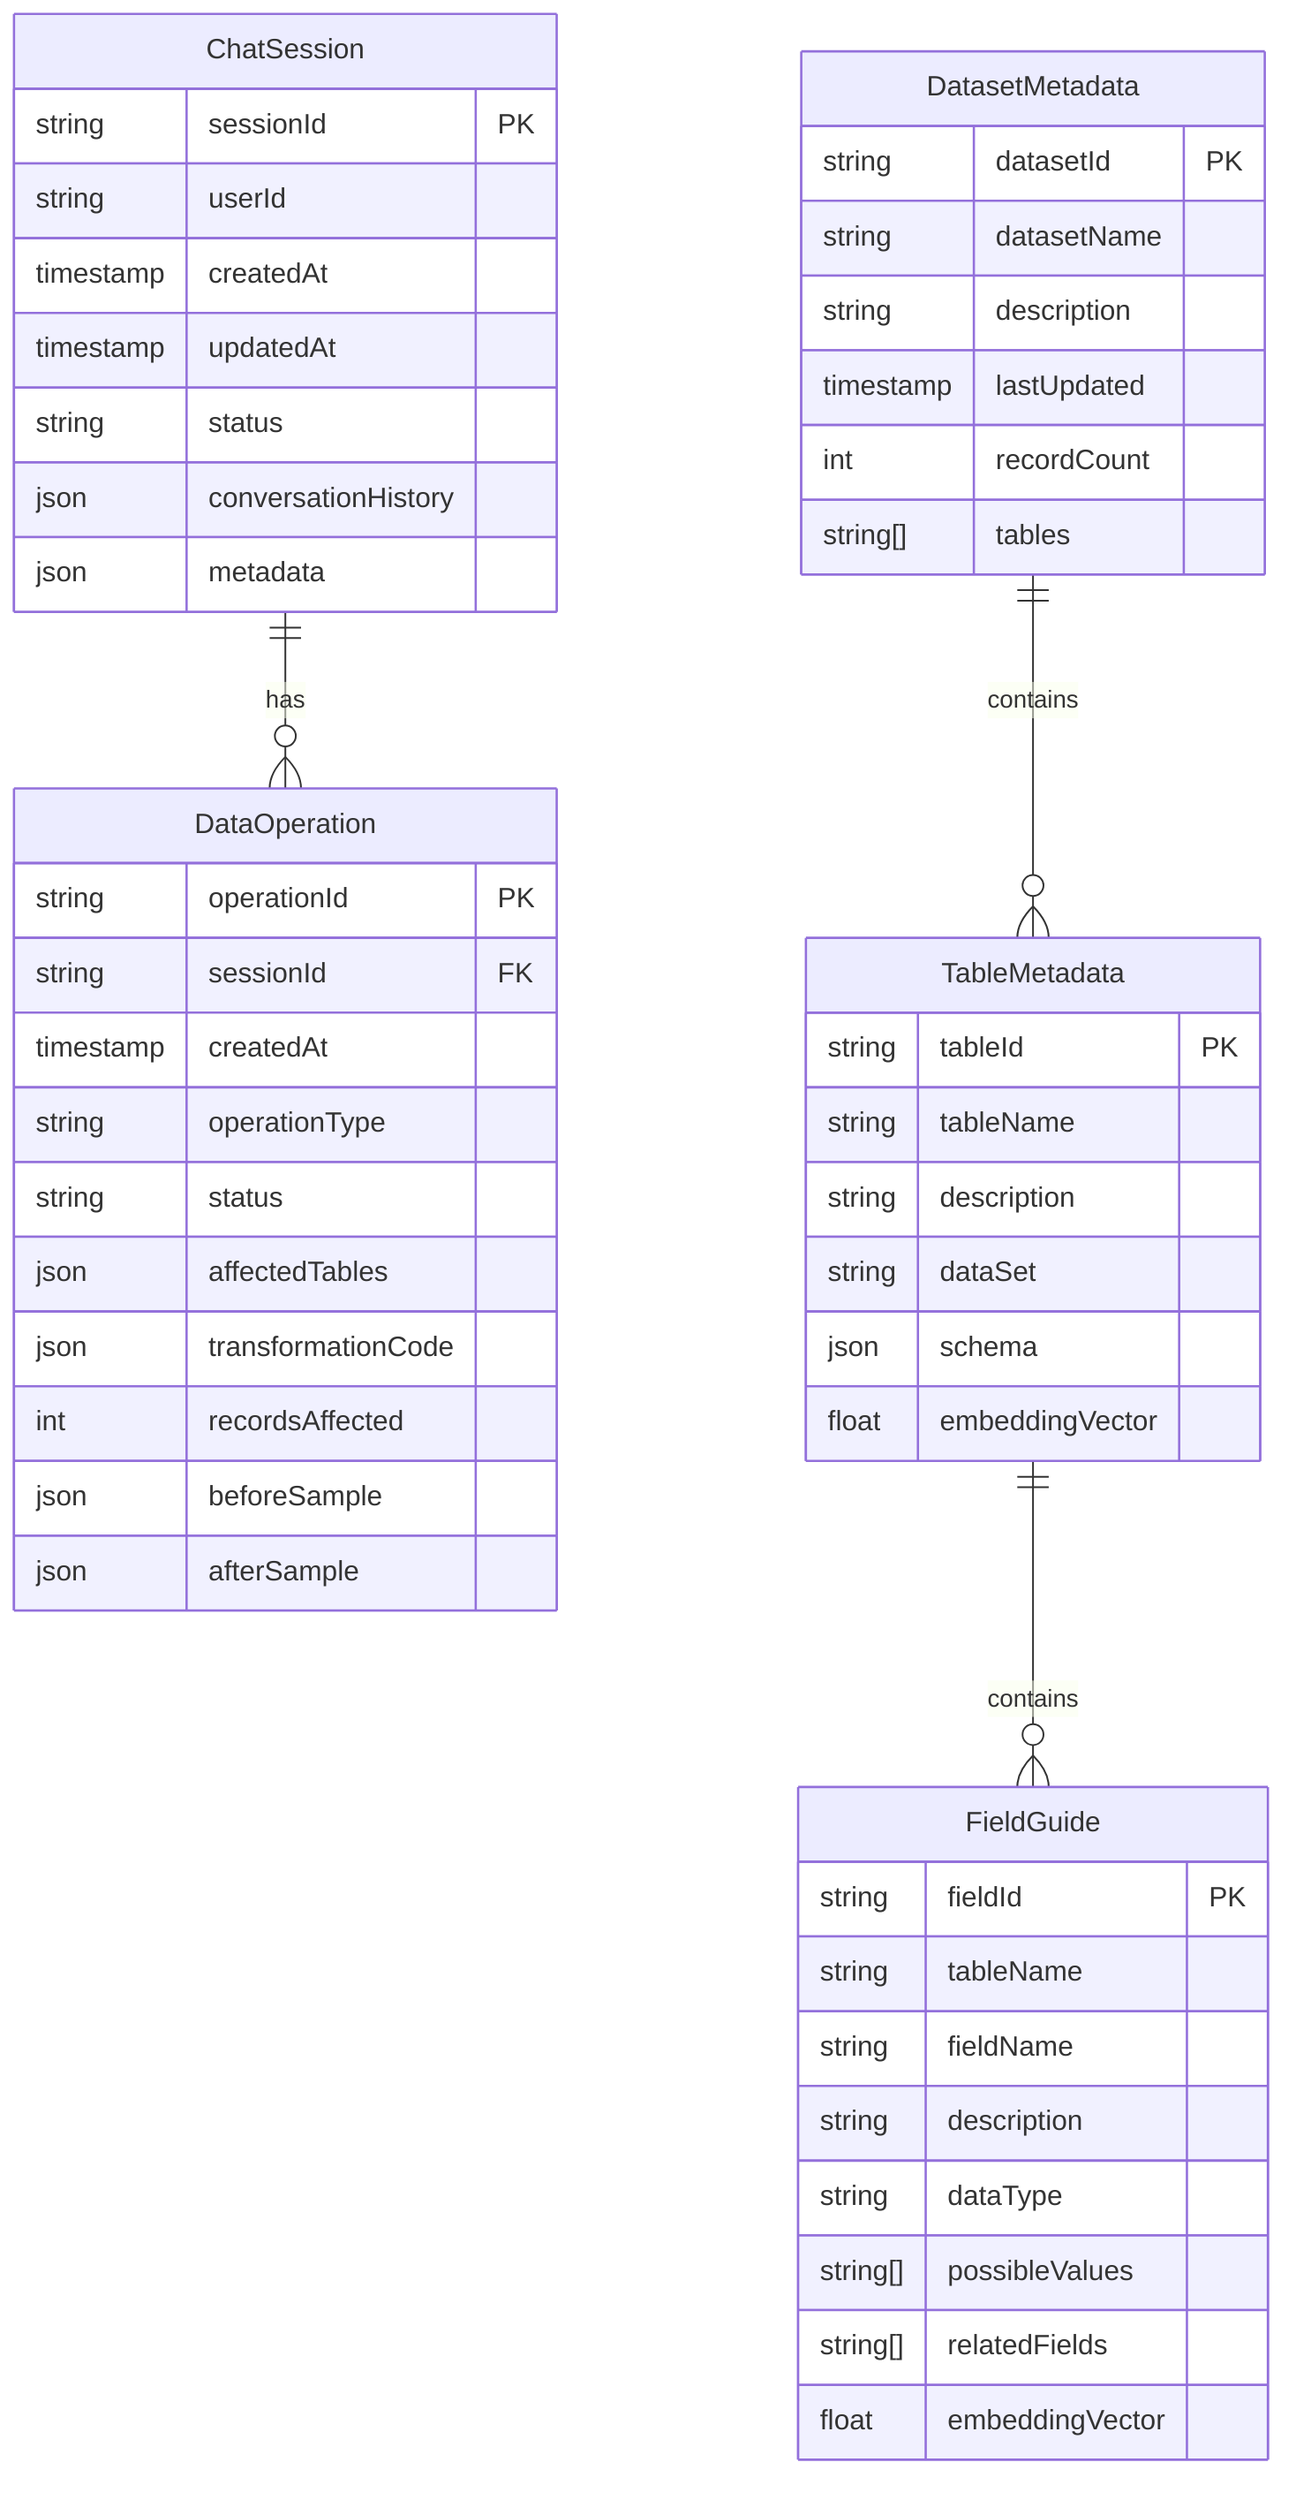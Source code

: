 erDiagram
    ChatSession {
        string sessionId PK
        string userId
        timestamp createdAt
        timestamp updatedAt
        string status
        json conversationHistory
        json metadata
    }
    
    DataOperation {
        string operationId PK
        string sessionId FK
        timestamp createdAt
        string operationType
        string status
        json affectedTables
        json transformationCode
        int recordsAffected
        json beforeSample
        json afterSample
    }
    
    FieldGuide {
        string fieldId PK
        string tableName
        string fieldName
        string description
        string dataType
        string[] possibleValues
        string[] relatedFields
        float embeddingVector
    }
    
    TableMetadata {
        string tableId PK
        string tableName
        string description
        string dataSet
        json schema
        float embeddingVector
    }
    
    DatasetMetadata {
        string datasetId PK
        string datasetName
        string description
        timestamp lastUpdated
        int recordCount
        string[] tables
    }
    
    ChatSession ||--o{ DataOperation : "has"
    TableMetadata ||--o{ FieldGuide : "contains"
    DatasetMetadata ||--o{ TableMetadata : "contains"